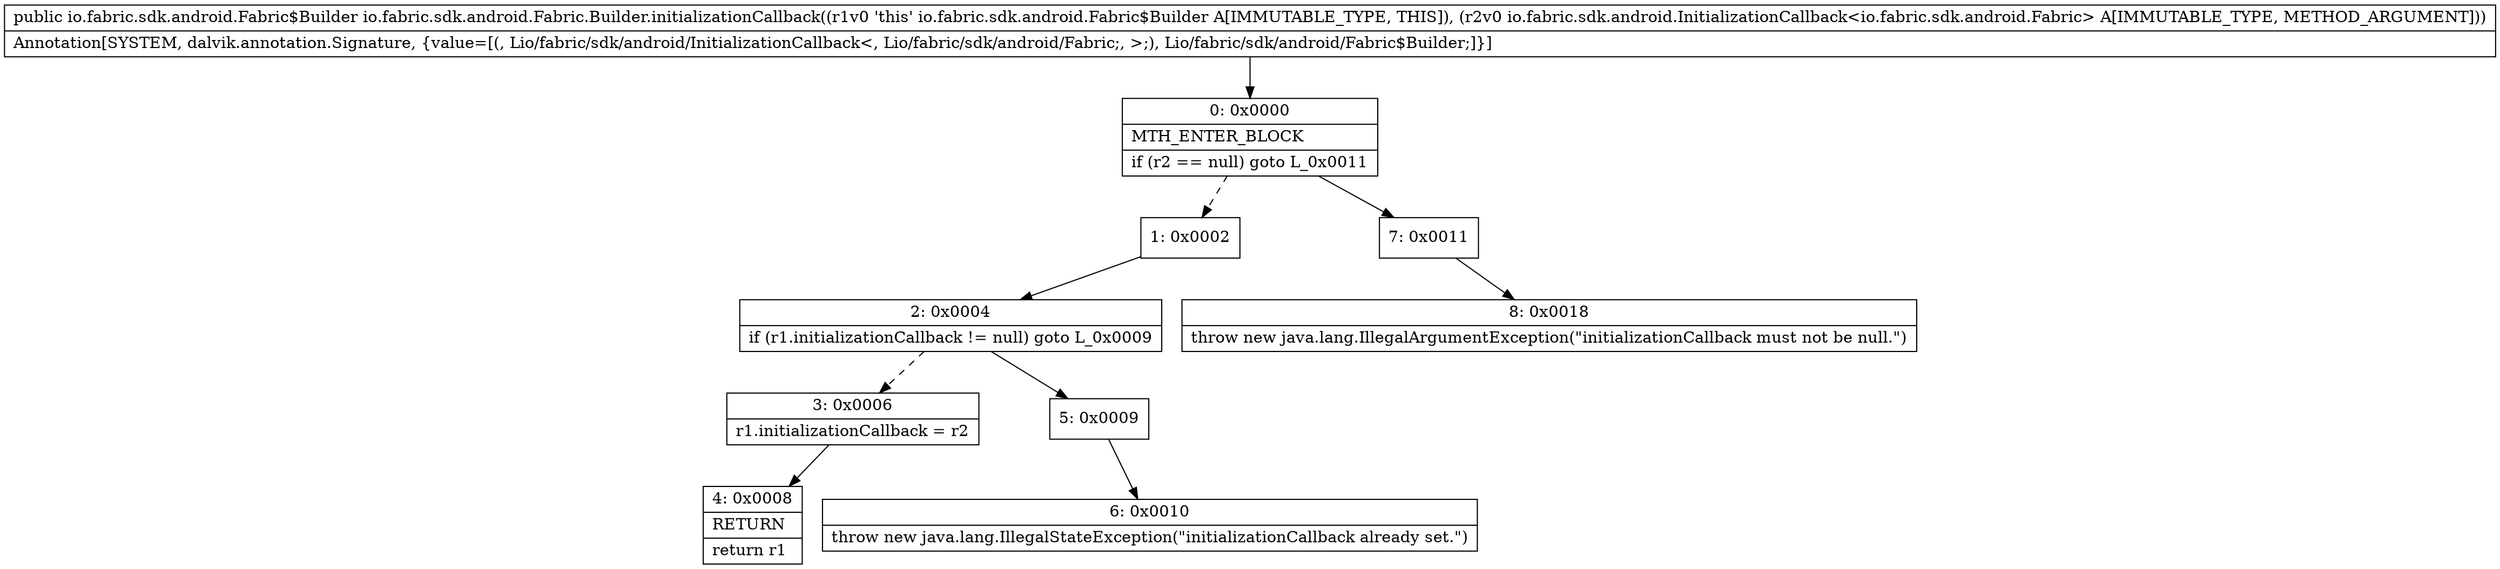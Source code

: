 digraph "CFG forio.fabric.sdk.android.Fabric.Builder.initializationCallback(Lio\/fabric\/sdk\/android\/InitializationCallback;)Lio\/fabric\/sdk\/android\/Fabric$Builder;" {
Node_0 [shape=record,label="{0\:\ 0x0000|MTH_ENTER_BLOCK\l|if (r2 == null) goto L_0x0011\l}"];
Node_1 [shape=record,label="{1\:\ 0x0002}"];
Node_2 [shape=record,label="{2\:\ 0x0004|if (r1.initializationCallback != null) goto L_0x0009\l}"];
Node_3 [shape=record,label="{3\:\ 0x0006|r1.initializationCallback = r2\l}"];
Node_4 [shape=record,label="{4\:\ 0x0008|RETURN\l|return r1\l}"];
Node_5 [shape=record,label="{5\:\ 0x0009}"];
Node_6 [shape=record,label="{6\:\ 0x0010|throw new java.lang.IllegalStateException(\"initializationCallback already set.\")\l}"];
Node_7 [shape=record,label="{7\:\ 0x0011}"];
Node_8 [shape=record,label="{8\:\ 0x0018|throw new java.lang.IllegalArgumentException(\"initializationCallback must not be null.\")\l}"];
MethodNode[shape=record,label="{public io.fabric.sdk.android.Fabric$Builder io.fabric.sdk.android.Fabric.Builder.initializationCallback((r1v0 'this' io.fabric.sdk.android.Fabric$Builder A[IMMUTABLE_TYPE, THIS]), (r2v0 io.fabric.sdk.android.InitializationCallback\<io.fabric.sdk.android.Fabric\> A[IMMUTABLE_TYPE, METHOD_ARGUMENT]))  | Annotation[SYSTEM, dalvik.annotation.Signature, \{value=[(, Lio\/fabric\/sdk\/android\/InitializationCallback\<, Lio\/fabric\/sdk\/android\/Fabric;, \>;), Lio\/fabric\/sdk\/android\/Fabric$Builder;]\}]\l}"];
MethodNode -> Node_0;
Node_0 -> Node_1[style=dashed];
Node_0 -> Node_7;
Node_1 -> Node_2;
Node_2 -> Node_3[style=dashed];
Node_2 -> Node_5;
Node_3 -> Node_4;
Node_5 -> Node_6;
Node_7 -> Node_8;
}

